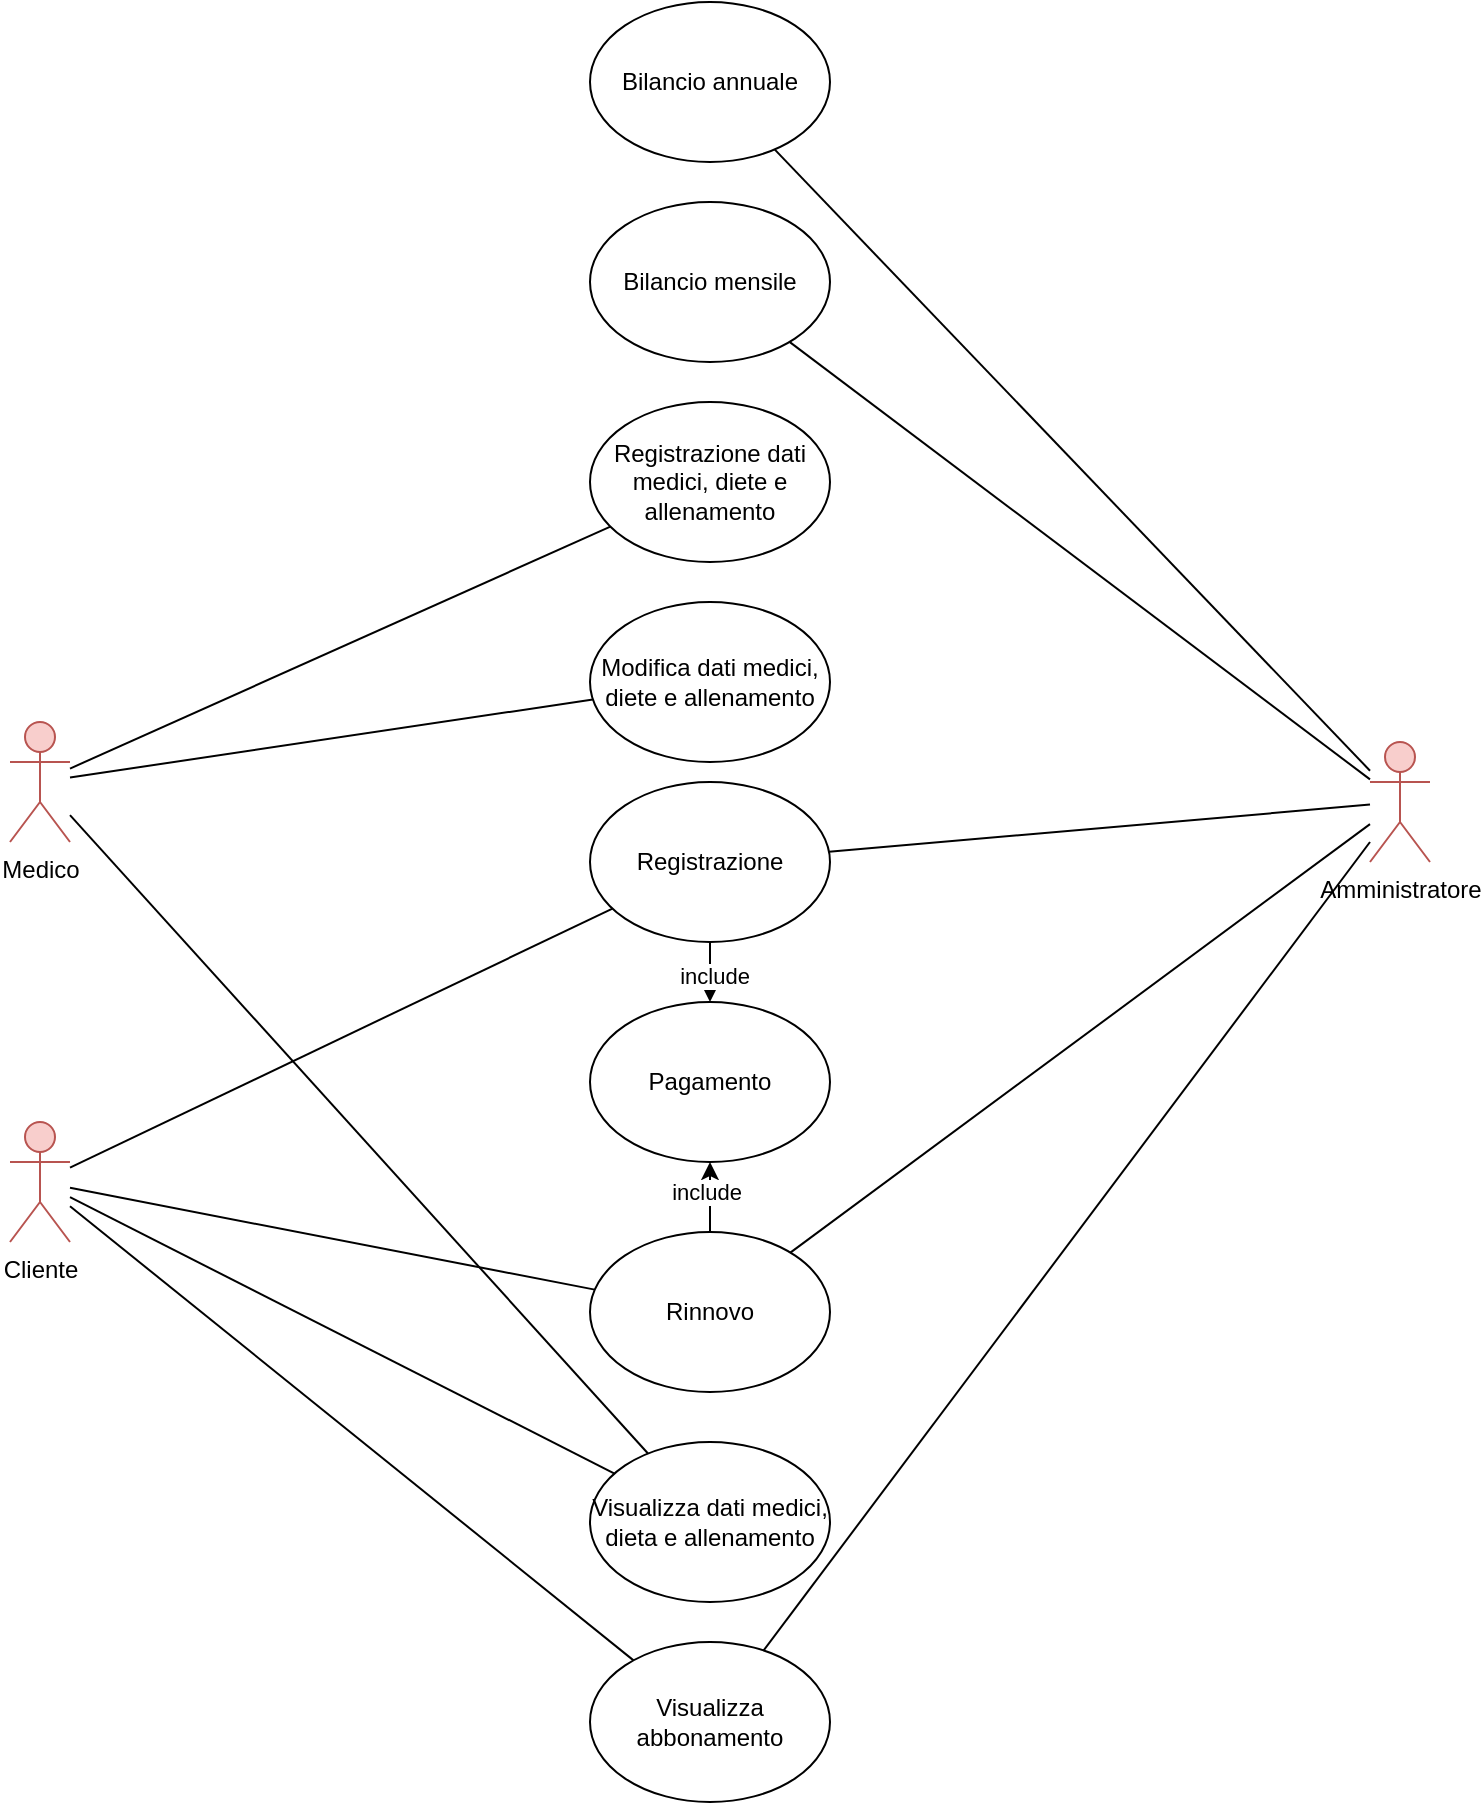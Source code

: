 <mxfile version="14.4.2" type="device"><diagram id="BO_kXRWsmtdLEWhPhJWa" name="Page-1"><mxGraphModel dx="1635" dy="2113" grid="1" gridSize="10" guides="1" tooltips="1" connect="1" arrows="1" fold="1" page="1" pageScale="1" pageWidth="827" pageHeight="1169" math="0" shadow="0"><root><mxCell id="0"/><mxCell id="1" parent="0"/><mxCell id="f1HGpQ8baSAMIJrCy1xE-1" value="Amministratore" style="shape=umlActor;verticalLabelPosition=bottom;verticalAlign=top;html=1;outlineConnect=0;fillColor=#f8cecc;strokeColor=#b85450;" vertex="1" parent="1"><mxGeometry x="790" y="340" width="30" height="60" as="geometry"/></mxCell><mxCell id="f1HGpQ8baSAMIJrCy1xE-2" value="Cliente" style="shape=umlActor;verticalLabelPosition=bottom;verticalAlign=top;html=1;outlineConnect=0;fillColor=#f8cecc;strokeColor=#b85450;" vertex="1" parent="1"><mxGeometry x="110" y="530" width="30" height="60" as="geometry"/></mxCell><mxCell id="f1HGpQ8baSAMIJrCy1xE-3" value="Registrazione" style="ellipse;whiteSpace=wrap;html=1;" vertex="1" parent="1"><mxGeometry x="400" y="360" width="120" height="80" as="geometry"/></mxCell><mxCell id="f1HGpQ8baSAMIJrCy1xE-4" value="Registrazione dati medici, diete e allenamento" style="ellipse;whiteSpace=wrap;html=1;" vertex="1" parent="1"><mxGeometry x="400" y="170" width="120" height="80" as="geometry"/></mxCell><mxCell id="f1HGpQ8baSAMIJrCy1xE-5" value="Bilancio mensile" style="ellipse;whiteSpace=wrap;html=1;" vertex="1" parent="1"><mxGeometry x="400" y="70" width="120" height="80" as="geometry"/></mxCell><mxCell id="f1HGpQ8baSAMIJrCy1xE-6" value="Bilancio annuale" style="ellipse;whiteSpace=wrap;html=1;" vertex="1" parent="1"><mxGeometry x="400" y="-30" width="120" height="80" as="geometry"/></mxCell><mxCell id="f1HGpQ8baSAMIJrCy1xE-7" value="Pagamento" style="ellipse;whiteSpace=wrap;html=1;" vertex="1" parent="1"><mxGeometry x="400" y="470" width="120" height="80" as="geometry"/></mxCell><mxCell id="f1HGpQ8baSAMIJrCy1xE-8" value="" style="endArrow=none;html=1;" edge="1" parent="1" source="f1HGpQ8baSAMIJrCy1xE-2" target="f1HGpQ8baSAMIJrCy1xE-3"><mxGeometry width="50" height="50" relative="1" as="geometry"><mxPoint x="240" y="450" as="sourcePoint"/><mxPoint x="350" y="510" as="targetPoint"/></mxGeometry></mxCell><mxCell id="f1HGpQ8baSAMIJrCy1xE-9" value="" style="endArrow=none;html=1;" edge="1" parent="1" source="f1HGpQ8baSAMIJrCy1xE-1" target="f1HGpQ8baSAMIJrCy1xE-6"><mxGeometry width="50" height="50" relative="1" as="geometry"><mxPoint x="240" y="364.898" as="sourcePoint"/><mxPoint x="416.116" y="422.405" as="targetPoint"/></mxGeometry></mxCell><mxCell id="f1HGpQ8baSAMIJrCy1xE-10" value="" style="endArrow=none;html=1;" edge="1" parent="1" source="f1HGpQ8baSAMIJrCy1xE-1" target="f1HGpQ8baSAMIJrCy1xE-5"><mxGeometry width="50" height="50" relative="1" as="geometry"><mxPoint x="240" y="196.939" as="sourcePoint"/><mxPoint x="412.628" y="161.709" as="targetPoint"/></mxGeometry></mxCell><mxCell id="f1HGpQ8baSAMIJrCy1xE-11" value="" style="endArrow=none;html=1;" edge="1" parent="1" source="f1HGpQ8baSAMIJrCy1xE-1" target="f1HGpQ8baSAMIJrCy1xE-3"><mxGeometry width="50" height="50" relative="1" as="geometry"><mxPoint x="250" y="206.939" as="sourcePoint"/><mxPoint x="422.628" y="171.709" as="targetPoint"/></mxGeometry></mxCell><mxCell id="f1HGpQ8baSAMIJrCy1xE-12" value="Medico" style="shape=umlActor;verticalLabelPosition=bottom;verticalAlign=top;html=1;outlineConnect=0;fillColor=#f8cecc;strokeColor=#b85450;" vertex="1" parent="1"><mxGeometry x="110" y="330" width="30" height="60" as="geometry"/></mxCell><mxCell id="f1HGpQ8baSAMIJrCy1xE-13" value="" style="endArrow=none;html=1;" edge="1" parent="1" source="f1HGpQ8baSAMIJrCy1xE-12" target="f1HGpQ8baSAMIJrCy1xE-4"><mxGeometry width="50" height="50" relative="1" as="geometry"><mxPoint x="250" y="224.694" as="sourcePoint"/><mxPoint x="446.243" y="416.931" as="targetPoint"/></mxGeometry></mxCell><mxCell id="f1HGpQ8baSAMIJrCy1xE-14" value="Visualizza dati medici, dieta e allenamento" style="ellipse;whiteSpace=wrap;html=1;" vertex="1" parent="1"><mxGeometry x="400" y="690" width="120" height="80" as="geometry"/></mxCell><mxCell id="f1HGpQ8baSAMIJrCy1xE-15" value="" style="endArrow=none;html=1;" edge="1" parent="1" source="f1HGpQ8baSAMIJrCy1xE-2" target="f1HGpQ8baSAMIJrCy1xE-14"><mxGeometry width="50" height="50" relative="1" as="geometry"><mxPoint x="240" y="574.286" as="sourcePoint"/><mxPoint x="414.851" y="624.243" as="targetPoint"/></mxGeometry></mxCell><mxCell id="f1HGpQ8baSAMIJrCy1xE-16" value="Modifica dati medici, diete e allenamento" style="ellipse;whiteSpace=wrap;html=1;" vertex="1" parent="1"><mxGeometry x="400" y="270" width="120" height="80" as="geometry"/></mxCell><mxCell id="f1HGpQ8baSAMIJrCy1xE-17" value="" style="endArrow=none;html=1;" edge="1" parent="1" source="f1HGpQ8baSAMIJrCy1xE-12" target="f1HGpQ8baSAMIJrCy1xE-16"><mxGeometry width="50" height="50" relative="1" as="geometry"><mxPoint x="240" y="340" as="sourcePoint"/><mxPoint x="410" y="340" as="targetPoint"/></mxGeometry></mxCell><mxCell id="f1HGpQ8baSAMIJrCy1xE-18" value="Visualizza abbonamento" style="ellipse;whiteSpace=wrap;html=1;" vertex="1" parent="1"><mxGeometry x="400" y="790" width="120" height="80" as="geometry"/></mxCell><mxCell id="f1HGpQ8baSAMIJrCy1xE-19" value="" style="endArrow=none;html=1;" edge="1" parent="1" source="f1HGpQ8baSAMIJrCy1xE-2" target="f1HGpQ8baSAMIJrCy1xE-18"><mxGeometry width="50" height="50" relative="1" as="geometry"><mxPoint x="150" y="577.612" as="sourcePoint"/><mxPoint x="422.258" y="715.773" as="targetPoint"/></mxGeometry></mxCell><mxCell id="f1HGpQ8baSAMIJrCy1xE-20" value="" style="endArrow=none;html=1;" edge="1" parent="1" source="f1HGpQ8baSAMIJrCy1xE-1" target="f1HGpQ8baSAMIJrCy1xE-18"><mxGeometry width="50" height="50" relative="1" as="geometry"><mxPoint x="150" y="582.09" as="sourcePoint"/><mxPoint x="431.758" y="809.178" as="targetPoint"/></mxGeometry></mxCell><mxCell id="f1HGpQ8baSAMIJrCy1xE-21" value="" style="endArrow=none;html=1;" edge="1" parent="1" source="f1HGpQ8baSAMIJrCy1xE-12" target="f1HGpQ8baSAMIJrCy1xE-14"><mxGeometry width="50" height="50" relative="1" as="geometry"><mxPoint x="150" y="373.134" as="sourcePoint"/><mxPoint x="412.746" y="428.037" as="targetPoint"/></mxGeometry></mxCell><mxCell id="f1HGpQ8baSAMIJrCy1xE-22" value="Rinnovo" style="ellipse;whiteSpace=wrap;html=1;" vertex="1" parent="1"><mxGeometry x="400" y="585" width="120" height="80" as="geometry"/></mxCell><mxCell id="f1HGpQ8baSAMIJrCy1xE-23" value="" style="endArrow=none;html=1;" edge="1" parent="1" source="f1HGpQ8baSAMIJrCy1xE-2" target="f1HGpQ8baSAMIJrCy1xE-22"><mxGeometry width="50" height="50" relative="1" as="geometry"><mxPoint x="150" y="568.657" as="sourcePoint"/><mxPoint x="410.534" y="545.325" as="targetPoint"/></mxGeometry></mxCell><mxCell id="f1HGpQ8baSAMIJrCy1xE-24" value="" style="endArrow=none;html=1;" edge="1" parent="1" source="f1HGpQ8baSAMIJrCy1xE-1" target="f1HGpQ8baSAMIJrCy1xE-22"><mxGeometry width="50" height="50" relative="1" as="geometry"><mxPoint x="150" y="205.672" as="sourcePoint"/><mxPoint x="437.725" y="506.28" as="targetPoint"/></mxGeometry></mxCell><mxCell id="f1HGpQ8baSAMIJrCy1xE-25" value="" style="endArrow=classic;html=1;" edge="1" parent="1" source="f1HGpQ8baSAMIJrCy1xE-3" target="f1HGpQ8baSAMIJrCy1xE-7"><mxGeometry width="50" height="50" relative="1" as="geometry"><mxPoint x="560" y="490" as="sourcePoint"/><mxPoint x="510" y="540" as="targetPoint"/></mxGeometry></mxCell><mxCell id="f1HGpQ8baSAMIJrCy1xE-26" value="include" style="edgeLabel;html=1;align=center;verticalAlign=middle;resizable=0;points=[];" vertex="1" connectable="0" parent="f1HGpQ8baSAMIJrCy1xE-25"><mxGeometry x="0.146" y="2" relative="1" as="geometry"><mxPoint as="offset"/></mxGeometry></mxCell><mxCell id="f1HGpQ8baSAMIJrCy1xE-27" value="" style="endArrow=classic;html=1;" edge="1" parent="1" source="f1HGpQ8baSAMIJrCy1xE-22" target="f1HGpQ8baSAMIJrCy1xE-7"><mxGeometry width="50" height="50" relative="1" as="geometry"><mxPoint x="520.223" y="441.885" as="sourcePoint"/><mxPoint x="649.743" y="498.149" as="targetPoint"/></mxGeometry></mxCell><mxCell id="f1HGpQ8baSAMIJrCy1xE-28" value="include" style="edgeLabel;html=1;align=center;verticalAlign=middle;resizable=0;points=[];" vertex="1" connectable="0" parent="f1HGpQ8baSAMIJrCy1xE-27"><mxGeometry x="0.146" y="2" relative="1" as="geometry"><mxPoint as="offset"/></mxGeometry></mxCell></root></mxGraphModel></diagram></mxfile>